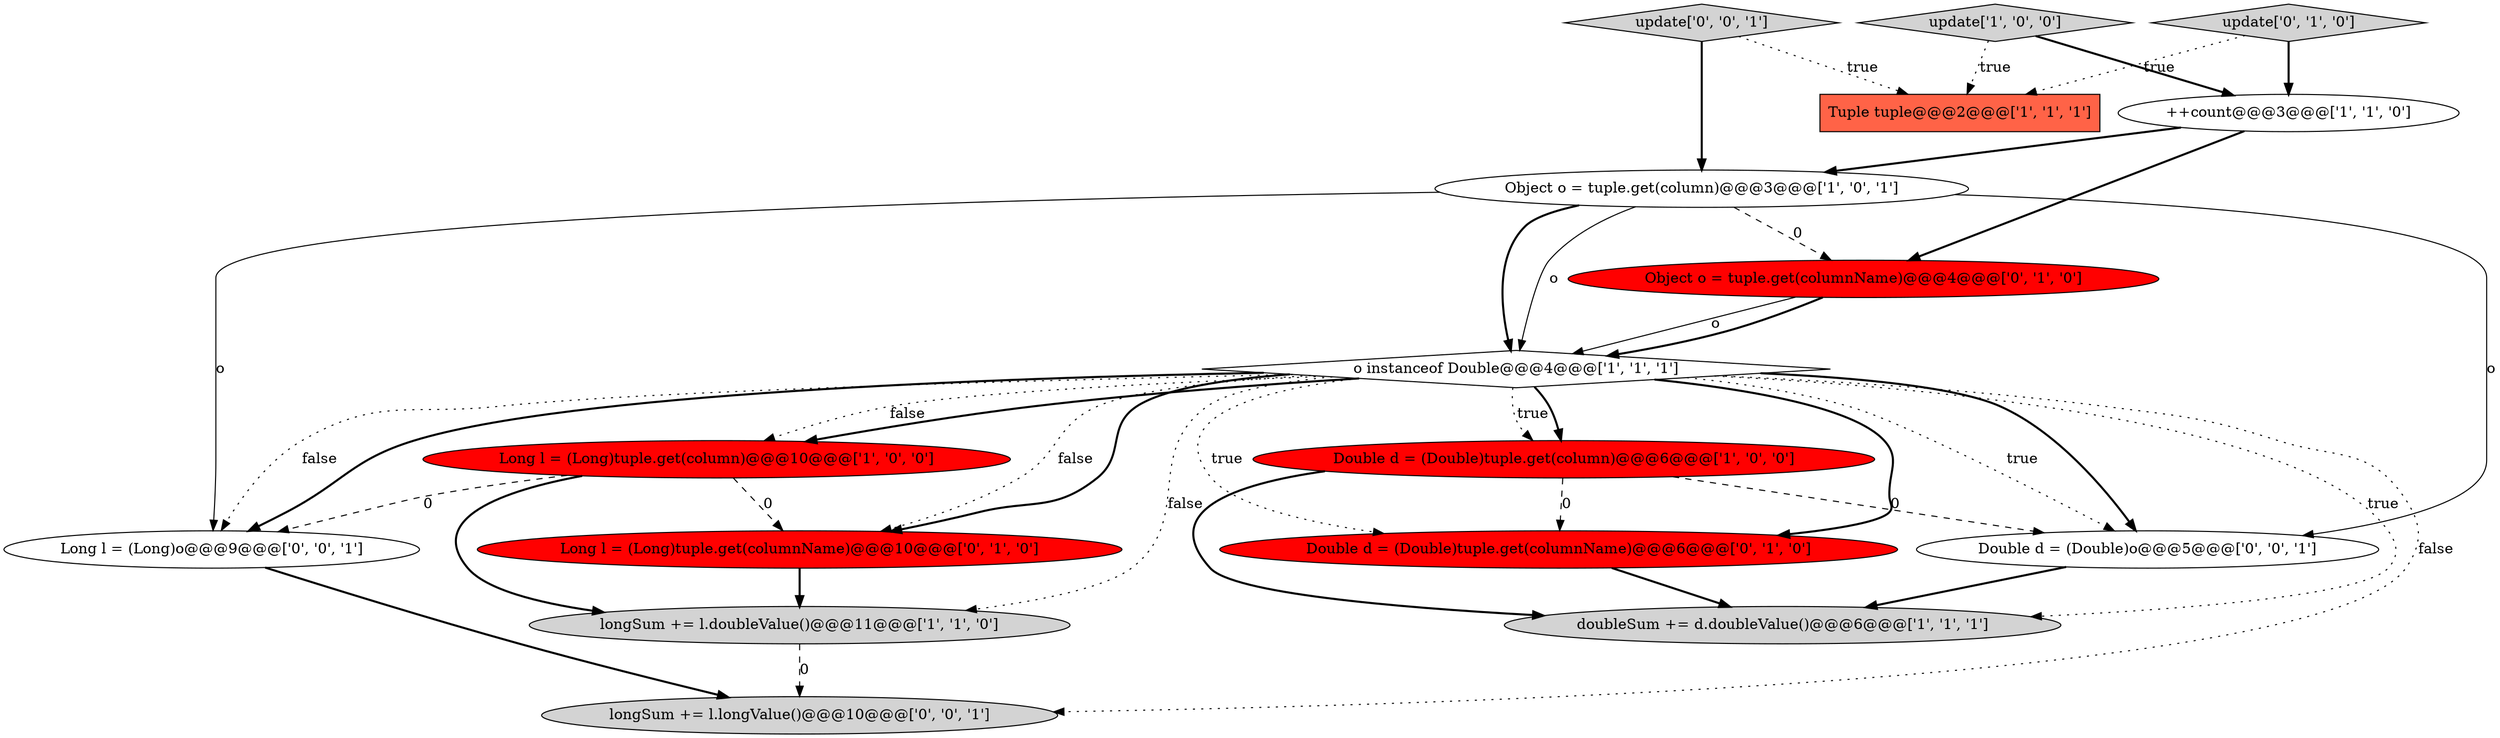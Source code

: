 digraph {
8 [style = filled, label = "Tuple tuple@@@2@@@['1', '1', '1']", fillcolor = tomato, shape = box image = "AAA0AAABBB1BBB"];
4 [style = filled, label = "o instanceof Double@@@4@@@['1', '1', '1']", fillcolor = white, shape = diamond image = "AAA0AAABBB1BBB"];
10 [style = filled, label = "Double d = (Double)tuple.get(columnName)@@@6@@@['0', '1', '0']", fillcolor = red, shape = ellipse image = "AAA1AAABBB2BBB"];
13 [style = filled, label = "update['0', '0', '1']", fillcolor = lightgray, shape = diamond image = "AAA0AAABBB3BBB"];
2 [style = filled, label = "++count@@@3@@@['1', '1', '0']", fillcolor = white, shape = ellipse image = "AAA0AAABBB1BBB"];
16 [style = filled, label = "longSum += l.longValue()@@@10@@@['0', '0', '1']", fillcolor = lightgray, shape = ellipse image = "AAA0AAABBB3BBB"];
5 [style = filled, label = "update['1', '0', '0']", fillcolor = lightgray, shape = diamond image = "AAA0AAABBB1BBB"];
0 [style = filled, label = "Object o = tuple.get(column)@@@3@@@['1', '0', '1']", fillcolor = white, shape = ellipse image = "AAA0AAABBB1BBB"];
11 [style = filled, label = "Long l = (Long)tuple.get(columnName)@@@10@@@['0', '1', '0']", fillcolor = red, shape = ellipse image = "AAA1AAABBB2BBB"];
14 [style = filled, label = "Long l = (Long)o@@@9@@@['0', '0', '1']", fillcolor = white, shape = ellipse image = "AAA0AAABBB3BBB"];
15 [style = filled, label = "Double d = (Double)o@@@5@@@['0', '0', '1']", fillcolor = white, shape = ellipse image = "AAA0AAABBB3BBB"];
9 [style = filled, label = "Object o = tuple.get(columnName)@@@4@@@['0', '1', '0']", fillcolor = red, shape = ellipse image = "AAA1AAABBB2BBB"];
6 [style = filled, label = "Long l = (Long)tuple.get(column)@@@10@@@['1', '0', '0']", fillcolor = red, shape = ellipse image = "AAA1AAABBB1BBB"];
3 [style = filled, label = "doubleSum += d.doubleValue()@@@6@@@['1', '1', '1']", fillcolor = lightgray, shape = ellipse image = "AAA0AAABBB1BBB"];
12 [style = filled, label = "update['0', '1', '0']", fillcolor = lightgray, shape = diamond image = "AAA0AAABBB2BBB"];
1 [style = filled, label = "Double d = (Double)tuple.get(column)@@@6@@@['1', '0', '0']", fillcolor = red, shape = ellipse image = "AAA1AAABBB1BBB"];
7 [style = filled, label = "longSum += l.doubleValue()@@@11@@@['1', '1', '0']", fillcolor = lightgray, shape = ellipse image = "AAA0AAABBB1BBB"];
14->16 [style = bold, label=""];
4->10 [style = bold, label=""];
4->14 [style = bold, label=""];
0->15 [style = solid, label="o"];
4->14 [style = dotted, label="false"];
4->7 [style = dotted, label="false"];
4->1 [style = dotted, label="true"];
4->6 [style = bold, label=""];
4->10 [style = dotted, label="true"];
12->8 [style = dotted, label="true"];
7->16 [style = dashed, label="0"];
1->15 [style = dashed, label="0"];
9->4 [style = solid, label="o"];
9->4 [style = bold, label=""];
4->15 [style = bold, label=""];
6->11 [style = dashed, label="0"];
1->3 [style = bold, label=""];
10->3 [style = bold, label=""];
0->14 [style = solid, label="o"];
1->10 [style = dashed, label="0"];
2->9 [style = bold, label=""];
4->15 [style = dotted, label="true"];
6->14 [style = dashed, label="0"];
15->3 [style = bold, label=""];
4->6 [style = dotted, label="false"];
4->11 [style = dotted, label="false"];
5->2 [style = bold, label=""];
12->2 [style = bold, label=""];
2->0 [style = bold, label=""];
4->3 [style = dotted, label="true"];
0->4 [style = bold, label=""];
13->8 [style = dotted, label="true"];
0->4 [style = solid, label="o"];
4->1 [style = bold, label=""];
0->9 [style = dashed, label="0"];
5->8 [style = dotted, label="true"];
6->7 [style = bold, label=""];
4->11 [style = bold, label=""];
4->16 [style = dotted, label="false"];
11->7 [style = bold, label=""];
13->0 [style = bold, label=""];
}
